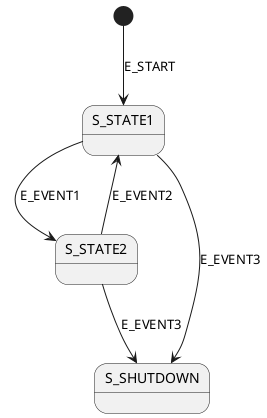 @startuml
[*] --> S_STATE1 : E_START
S_STATE1 --> S_STATE2 : E_EVENT1
S_STATE1 --> S_SHUTDOWN : E_EVENT3
S_STATE2 --> S_STATE1 : E_EVENT2
S_STATE2 --> S_SHUTDOWN : E_EVENT3
@enduml